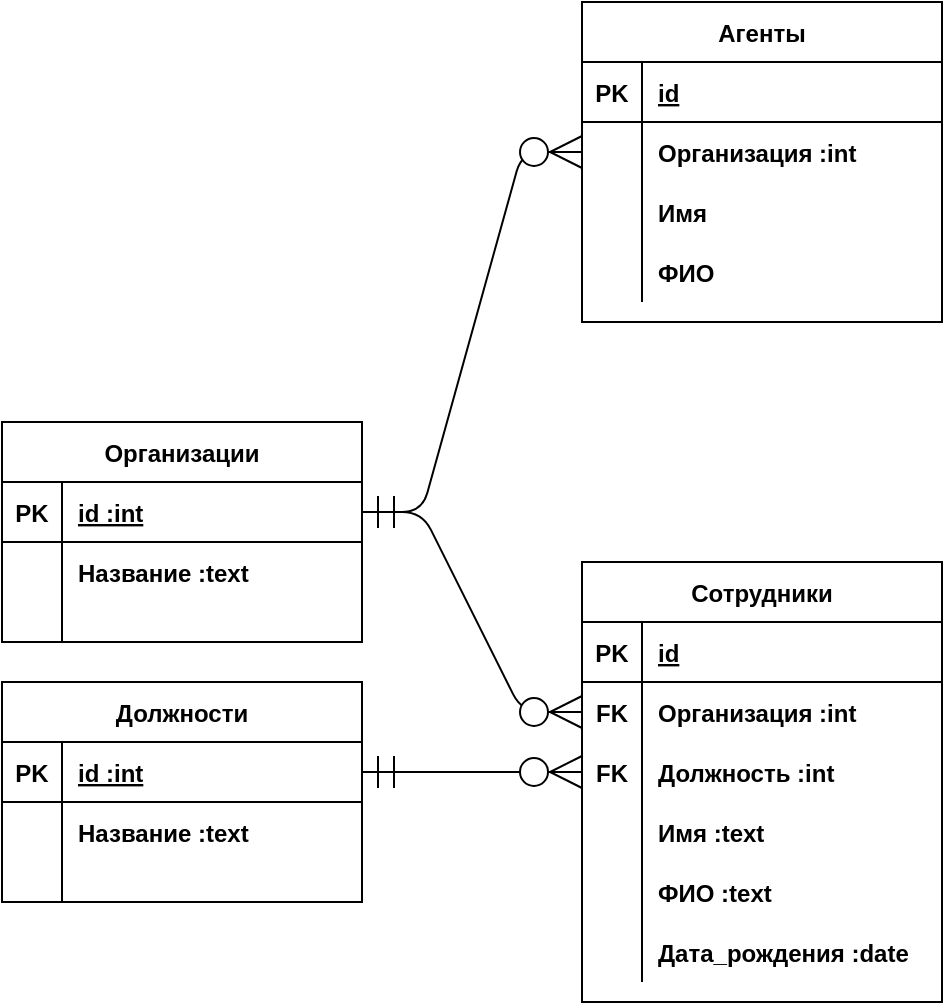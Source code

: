 <mxfile version="15.3.4" type="github">
  <diagram name="Page-1" id="e56a1550-8fbb-45ad-956c-1786394a9013">
    <mxGraphModel dx="2138" dy="567" grid="1" gridSize="10" guides="1" tooltips="1" connect="1" arrows="1" fold="1" page="1" pageScale="1" pageWidth="1100" pageHeight="850" background="none" math="0" shadow="0">
      <root>
        <mxCell id="0" />
        <mxCell id="1" parent="0" />
        <mxCell id="j9hjLksEDI7PFmG2NVxO-1" value="Агенты" style="shape=table;startSize=30;container=1;collapsible=1;childLayout=tableLayout;fixedRows=1;rowLines=0;fontStyle=1;align=center;resizeLast=1;hachureGap=4;pointerEvents=0;" vertex="1" parent="1">
          <mxGeometry x="40" y="40" width="180" height="160" as="geometry" />
        </mxCell>
        <mxCell id="j9hjLksEDI7PFmG2NVxO-2" value="" style="shape=partialRectangle;collapsible=0;dropTarget=0;pointerEvents=0;fillColor=none;top=0;left=0;bottom=1;right=0;points=[[0,0.5],[1,0.5]];portConstraint=eastwest;" vertex="1" parent="j9hjLksEDI7PFmG2NVxO-1">
          <mxGeometry y="30" width="180" height="30" as="geometry" />
        </mxCell>
        <mxCell id="j9hjLksEDI7PFmG2NVxO-3" value="PK" style="shape=partialRectangle;connectable=0;fillColor=none;top=0;left=0;bottom=0;right=0;fontStyle=1;overflow=hidden;" vertex="1" parent="j9hjLksEDI7PFmG2NVxO-2">
          <mxGeometry width="30" height="30" as="geometry">
            <mxRectangle width="30" height="30" as="alternateBounds" />
          </mxGeometry>
        </mxCell>
        <mxCell id="j9hjLksEDI7PFmG2NVxO-4" value="id" style="shape=partialRectangle;connectable=0;fillColor=none;top=0;left=0;bottom=0;right=0;align=left;spacingLeft=6;fontStyle=5;overflow=hidden;" vertex="1" parent="j9hjLksEDI7PFmG2NVxO-2">
          <mxGeometry x="30" width="150" height="30" as="geometry">
            <mxRectangle width="150" height="30" as="alternateBounds" />
          </mxGeometry>
        </mxCell>
        <mxCell id="j9hjLksEDI7PFmG2NVxO-5" value="" style="shape=partialRectangle;collapsible=0;dropTarget=0;pointerEvents=0;fillColor=none;top=0;left=0;bottom=0;right=0;points=[[0,0.5],[1,0.5]];portConstraint=eastwest;" vertex="1" parent="j9hjLksEDI7PFmG2NVxO-1">
          <mxGeometry y="60" width="180" height="30" as="geometry" />
        </mxCell>
        <mxCell id="j9hjLksEDI7PFmG2NVxO-6" value="" style="shape=partialRectangle;connectable=0;fillColor=none;top=0;left=0;bottom=0;right=0;editable=1;overflow=hidden;" vertex="1" parent="j9hjLksEDI7PFmG2NVxO-5">
          <mxGeometry width="30" height="30" as="geometry">
            <mxRectangle width="30" height="30" as="alternateBounds" />
          </mxGeometry>
        </mxCell>
        <mxCell id="j9hjLksEDI7PFmG2NVxO-7" value="Организация :int" style="shape=partialRectangle;connectable=0;fillColor=none;top=0;left=0;bottom=0;right=0;align=left;spacingLeft=6;overflow=hidden;fontStyle=1" vertex="1" parent="j9hjLksEDI7PFmG2NVxO-5">
          <mxGeometry x="30" width="150" height="30" as="geometry">
            <mxRectangle width="150" height="30" as="alternateBounds" />
          </mxGeometry>
        </mxCell>
        <mxCell id="j9hjLksEDI7PFmG2NVxO-8" value="" style="shape=partialRectangle;collapsible=0;dropTarget=0;pointerEvents=0;fillColor=none;top=0;left=0;bottom=0;right=0;points=[[0,0.5],[1,0.5]];portConstraint=eastwest;" vertex="1" parent="j9hjLksEDI7PFmG2NVxO-1">
          <mxGeometry y="90" width="180" height="30" as="geometry" />
        </mxCell>
        <mxCell id="j9hjLksEDI7PFmG2NVxO-9" value="" style="shape=partialRectangle;connectable=0;fillColor=none;top=0;left=0;bottom=0;right=0;editable=1;overflow=hidden;" vertex="1" parent="j9hjLksEDI7PFmG2NVxO-8">
          <mxGeometry width="30" height="30" as="geometry">
            <mxRectangle width="30" height="30" as="alternateBounds" />
          </mxGeometry>
        </mxCell>
        <mxCell id="j9hjLksEDI7PFmG2NVxO-10" value="Имя" style="shape=partialRectangle;connectable=0;fillColor=none;top=0;left=0;bottom=0;right=0;align=left;spacingLeft=6;overflow=hidden;fontStyle=1" vertex="1" parent="j9hjLksEDI7PFmG2NVxO-8">
          <mxGeometry x="30" width="150" height="30" as="geometry">
            <mxRectangle width="150" height="30" as="alternateBounds" />
          </mxGeometry>
        </mxCell>
        <mxCell id="j9hjLksEDI7PFmG2NVxO-11" value="" style="shape=partialRectangle;collapsible=0;dropTarget=0;pointerEvents=0;fillColor=none;top=0;left=0;bottom=0;right=0;points=[[0,0.5],[1,0.5]];portConstraint=eastwest;" vertex="1" parent="j9hjLksEDI7PFmG2NVxO-1">
          <mxGeometry y="120" width="180" height="30" as="geometry" />
        </mxCell>
        <mxCell id="j9hjLksEDI7PFmG2NVxO-12" value="" style="shape=partialRectangle;connectable=0;fillColor=none;top=0;left=0;bottom=0;right=0;editable=1;overflow=hidden;" vertex="1" parent="j9hjLksEDI7PFmG2NVxO-11">
          <mxGeometry width="30" height="30" as="geometry">
            <mxRectangle width="30" height="30" as="alternateBounds" />
          </mxGeometry>
        </mxCell>
        <mxCell id="j9hjLksEDI7PFmG2NVxO-13" value="ФИО" style="shape=partialRectangle;connectable=0;fillColor=none;top=0;left=0;bottom=0;right=0;align=left;spacingLeft=6;overflow=hidden;fontStyle=1" vertex="1" parent="j9hjLksEDI7PFmG2NVxO-11">
          <mxGeometry x="30" width="150" height="30" as="geometry">
            <mxRectangle width="150" height="30" as="alternateBounds" />
          </mxGeometry>
        </mxCell>
        <mxCell id="j9hjLksEDI7PFmG2NVxO-14" value="Сотрудники" style="shape=table;startSize=30;container=1;collapsible=1;childLayout=tableLayout;fixedRows=1;rowLines=0;fontStyle=1;align=center;resizeLast=1;hachureGap=4;pointerEvents=0;" vertex="1" parent="1">
          <mxGeometry x="40" y="320" width="180" height="220" as="geometry" />
        </mxCell>
        <mxCell id="j9hjLksEDI7PFmG2NVxO-15" value="" style="shape=partialRectangle;collapsible=0;dropTarget=0;pointerEvents=0;fillColor=none;top=0;left=0;bottom=1;right=0;points=[[0,0.5],[1,0.5]];portConstraint=eastwest;" vertex="1" parent="j9hjLksEDI7PFmG2NVxO-14">
          <mxGeometry y="30" width="180" height="30" as="geometry" />
        </mxCell>
        <mxCell id="j9hjLksEDI7PFmG2NVxO-16" value="PK" style="shape=partialRectangle;connectable=0;fillColor=none;top=0;left=0;bottom=0;right=0;fontStyle=1;overflow=hidden;" vertex="1" parent="j9hjLksEDI7PFmG2NVxO-15">
          <mxGeometry width="30" height="30" as="geometry">
            <mxRectangle width="30" height="30" as="alternateBounds" />
          </mxGeometry>
        </mxCell>
        <mxCell id="j9hjLksEDI7PFmG2NVxO-17" value="id" style="shape=partialRectangle;connectable=0;fillColor=none;top=0;left=0;bottom=0;right=0;align=left;spacingLeft=6;fontStyle=5;overflow=hidden;" vertex="1" parent="j9hjLksEDI7PFmG2NVxO-15">
          <mxGeometry x="30" width="150" height="30" as="geometry">
            <mxRectangle width="150" height="30" as="alternateBounds" />
          </mxGeometry>
        </mxCell>
        <mxCell id="j9hjLksEDI7PFmG2NVxO-18" value="" style="shape=partialRectangle;collapsible=0;dropTarget=0;pointerEvents=0;fillColor=none;top=0;left=0;bottom=0;right=0;points=[[0,0.5],[1,0.5]];portConstraint=eastwest;" vertex="1" parent="j9hjLksEDI7PFmG2NVxO-14">
          <mxGeometry y="60" width="180" height="30" as="geometry" />
        </mxCell>
        <mxCell id="j9hjLksEDI7PFmG2NVxO-19" value="FK" style="shape=partialRectangle;connectable=0;fillColor=none;top=0;left=0;bottom=0;right=0;editable=1;overflow=hidden;fontStyle=1" vertex="1" parent="j9hjLksEDI7PFmG2NVxO-18">
          <mxGeometry width="30" height="30" as="geometry">
            <mxRectangle width="30" height="30" as="alternateBounds" />
          </mxGeometry>
        </mxCell>
        <mxCell id="j9hjLksEDI7PFmG2NVxO-20" value="Организация :int" style="shape=partialRectangle;connectable=0;fillColor=none;top=0;left=0;bottom=0;right=0;align=left;spacingLeft=6;overflow=hidden;fontStyle=1" vertex="1" parent="j9hjLksEDI7PFmG2NVxO-18">
          <mxGeometry x="30" width="150" height="30" as="geometry">
            <mxRectangle width="150" height="30" as="alternateBounds" />
          </mxGeometry>
        </mxCell>
        <mxCell id="j9hjLksEDI7PFmG2NVxO-21" value="" style="shape=partialRectangle;collapsible=0;dropTarget=0;pointerEvents=0;fillColor=none;top=0;left=0;bottom=0;right=0;points=[[0,0.5],[1,0.5]];portConstraint=eastwest;" vertex="1" parent="j9hjLksEDI7PFmG2NVxO-14">
          <mxGeometry y="90" width="180" height="30" as="geometry" />
        </mxCell>
        <mxCell id="j9hjLksEDI7PFmG2NVxO-22" value="FK" style="shape=partialRectangle;connectable=0;fillColor=none;top=0;left=0;bottom=0;right=0;editable=1;overflow=hidden;fontStyle=1" vertex="1" parent="j9hjLksEDI7PFmG2NVxO-21">
          <mxGeometry width="30" height="30" as="geometry">
            <mxRectangle width="30" height="30" as="alternateBounds" />
          </mxGeometry>
        </mxCell>
        <mxCell id="j9hjLksEDI7PFmG2NVxO-23" value="Должность :int" style="shape=partialRectangle;connectable=0;fillColor=none;top=0;left=0;bottom=0;right=0;align=left;spacingLeft=6;overflow=hidden;fontStyle=1" vertex="1" parent="j9hjLksEDI7PFmG2NVxO-21">
          <mxGeometry x="30" width="150" height="30" as="geometry">
            <mxRectangle width="150" height="30" as="alternateBounds" />
          </mxGeometry>
        </mxCell>
        <mxCell id="j9hjLksEDI7PFmG2NVxO-24" value="" style="shape=partialRectangle;collapsible=0;dropTarget=0;pointerEvents=0;fillColor=none;top=0;left=0;bottom=0;right=0;points=[[0,0.5],[1,0.5]];portConstraint=eastwest;" vertex="1" parent="j9hjLksEDI7PFmG2NVxO-14">
          <mxGeometry y="120" width="180" height="30" as="geometry" />
        </mxCell>
        <mxCell id="j9hjLksEDI7PFmG2NVxO-25" value="" style="shape=partialRectangle;connectable=0;fillColor=none;top=0;left=0;bottom=0;right=0;editable=1;overflow=hidden;" vertex="1" parent="j9hjLksEDI7PFmG2NVxO-24">
          <mxGeometry width="30" height="30" as="geometry">
            <mxRectangle width="30" height="30" as="alternateBounds" />
          </mxGeometry>
        </mxCell>
        <mxCell id="j9hjLksEDI7PFmG2NVxO-26" value="Имя :text" style="shape=partialRectangle;connectable=0;fillColor=none;top=0;left=0;bottom=0;right=0;align=left;spacingLeft=6;overflow=hidden;fontStyle=1" vertex="1" parent="j9hjLksEDI7PFmG2NVxO-24">
          <mxGeometry x="30" width="150" height="30" as="geometry">
            <mxRectangle width="150" height="30" as="alternateBounds" />
          </mxGeometry>
        </mxCell>
        <mxCell id="j9hjLksEDI7PFmG2NVxO-27" value="" style="shape=partialRectangle;collapsible=0;dropTarget=0;pointerEvents=0;fillColor=none;top=0;left=0;bottom=0;right=0;points=[[0,0.5],[1,0.5]];portConstraint=eastwest;" vertex="1" parent="j9hjLksEDI7PFmG2NVxO-14">
          <mxGeometry y="150" width="180" height="30" as="geometry" />
        </mxCell>
        <mxCell id="j9hjLksEDI7PFmG2NVxO-28" value="" style="shape=partialRectangle;connectable=0;fillColor=none;top=0;left=0;bottom=0;right=0;editable=1;overflow=hidden;" vertex="1" parent="j9hjLksEDI7PFmG2NVxO-27">
          <mxGeometry width="30" height="30" as="geometry">
            <mxRectangle width="30" height="30" as="alternateBounds" />
          </mxGeometry>
        </mxCell>
        <mxCell id="j9hjLksEDI7PFmG2NVxO-29" value="ФИО :text" style="shape=partialRectangle;connectable=0;fillColor=none;top=0;left=0;bottom=0;right=0;align=left;spacingLeft=6;overflow=hidden;fontStyle=1" vertex="1" parent="j9hjLksEDI7PFmG2NVxO-27">
          <mxGeometry x="30" width="150" height="30" as="geometry">
            <mxRectangle width="150" height="30" as="alternateBounds" />
          </mxGeometry>
        </mxCell>
        <mxCell id="j9hjLksEDI7PFmG2NVxO-30" value="" style="shape=partialRectangle;collapsible=0;dropTarget=0;pointerEvents=0;fillColor=none;top=0;left=0;bottom=0;right=0;points=[[0,0.5],[1,0.5]];portConstraint=eastwest;" vertex="1" parent="j9hjLksEDI7PFmG2NVxO-14">
          <mxGeometry y="180" width="180" height="30" as="geometry" />
        </mxCell>
        <mxCell id="j9hjLksEDI7PFmG2NVxO-31" value="" style="shape=partialRectangle;connectable=0;fillColor=none;top=0;left=0;bottom=0;right=0;editable=1;overflow=hidden;" vertex="1" parent="j9hjLksEDI7PFmG2NVxO-30">
          <mxGeometry width="30" height="30" as="geometry">
            <mxRectangle width="30" height="30" as="alternateBounds" />
          </mxGeometry>
        </mxCell>
        <mxCell id="j9hjLksEDI7PFmG2NVxO-32" value="Дата_рождения :date" style="shape=partialRectangle;connectable=0;fillColor=none;top=0;left=0;bottom=0;right=0;align=left;spacingLeft=6;overflow=hidden;fontStyle=1" vertex="1" parent="j9hjLksEDI7PFmG2NVxO-30">
          <mxGeometry x="30" width="150" height="30" as="geometry">
            <mxRectangle width="150" height="30" as="alternateBounds" />
          </mxGeometry>
        </mxCell>
        <mxCell id="j9hjLksEDI7PFmG2NVxO-33" value="Должности" style="shape=table;startSize=30;container=1;collapsible=1;childLayout=tableLayout;fixedRows=1;rowLines=0;fontStyle=1;align=center;resizeLast=1;hachureGap=4;pointerEvents=0;" vertex="1" parent="1">
          <mxGeometry x="-250" y="380" width="180" height="110" as="geometry" />
        </mxCell>
        <mxCell id="j9hjLksEDI7PFmG2NVxO-34" value="" style="shape=partialRectangle;collapsible=0;dropTarget=0;pointerEvents=0;fillColor=none;top=0;left=0;bottom=1;right=0;points=[[0,0.5],[1,0.5]];portConstraint=eastwest;" vertex="1" parent="j9hjLksEDI7PFmG2NVxO-33">
          <mxGeometry y="30" width="180" height="30" as="geometry" />
        </mxCell>
        <mxCell id="j9hjLksEDI7PFmG2NVxO-35" value="PK" style="shape=partialRectangle;connectable=0;fillColor=none;top=0;left=0;bottom=0;right=0;fontStyle=1;overflow=hidden;" vertex="1" parent="j9hjLksEDI7PFmG2NVxO-34">
          <mxGeometry width="30" height="30" as="geometry">
            <mxRectangle width="30" height="30" as="alternateBounds" />
          </mxGeometry>
        </mxCell>
        <mxCell id="j9hjLksEDI7PFmG2NVxO-36" value="id :int" style="shape=partialRectangle;connectable=0;fillColor=none;top=0;left=0;bottom=0;right=0;align=left;spacingLeft=6;fontStyle=5;overflow=hidden;" vertex="1" parent="j9hjLksEDI7PFmG2NVxO-34">
          <mxGeometry x="30" width="150" height="30" as="geometry">
            <mxRectangle width="150" height="30" as="alternateBounds" />
          </mxGeometry>
        </mxCell>
        <mxCell id="j9hjLksEDI7PFmG2NVxO-37" value="" style="shape=partialRectangle;collapsible=0;dropTarget=0;pointerEvents=0;fillColor=none;top=0;left=0;bottom=0;right=0;points=[[0,0.5],[1,0.5]];portConstraint=eastwest;" vertex="1" parent="j9hjLksEDI7PFmG2NVxO-33">
          <mxGeometry y="60" width="180" height="30" as="geometry" />
        </mxCell>
        <mxCell id="j9hjLksEDI7PFmG2NVxO-38" value="" style="shape=partialRectangle;connectable=0;fillColor=none;top=0;left=0;bottom=0;right=0;editable=1;overflow=hidden;" vertex="1" parent="j9hjLksEDI7PFmG2NVxO-37">
          <mxGeometry width="30" height="30" as="geometry">
            <mxRectangle width="30" height="30" as="alternateBounds" />
          </mxGeometry>
        </mxCell>
        <mxCell id="j9hjLksEDI7PFmG2NVxO-39" value="Название :text" style="shape=partialRectangle;connectable=0;fillColor=none;top=0;left=0;bottom=0;right=0;align=left;spacingLeft=6;overflow=hidden;fontStyle=1" vertex="1" parent="j9hjLksEDI7PFmG2NVxO-37">
          <mxGeometry x="30" width="150" height="30" as="geometry">
            <mxRectangle width="150" height="30" as="alternateBounds" />
          </mxGeometry>
        </mxCell>
        <mxCell id="j9hjLksEDI7PFmG2NVxO-43" value="" style="shape=partialRectangle;collapsible=0;dropTarget=0;pointerEvents=0;fillColor=none;top=0;left=0;bottom=0;right=0;points=[[0,0.5],[1,0.5]];portConstraint=eastwest;" vertex="1" parent="j9hjLksEDI7PFmG2NVxO-33">
          <mxGeometry y="90" width="180" height="20" as="geometry" />
        </mxCell>
        <mxCell id="j9hjLksEDI7PFmG2NVxO-44" value="" style="shape=partialRectangle;connectable=0;fillColor=none;top=0;left=0;bottom=0;right=0;editable=1;overflow=hidden;" vertex="1" parent="j9hjLksEDI7PFmG2NVxO-43">
          <mxGeometry width="30" height="20" as="geometry">
            <mxRectangle width="30" height="20" as="alternateBounds" />
          </mxGeometry>
        </mxCell>
        <mxCell id="j9hjLksEDI7PFmG2NVxO-45" value="" style="shape=partialRectangle;connectable=0;fillColor=none;top=0;left=0;bottom=0;right=0;align=left;spacingLeft=6;overflow=hidden;" vertex="1" parent="j9hjLksEDI7PFmG2NVxO-43">
          <mxGeometry x="30" width="150" height="20" as="geometry">
            <mxRectangle width="150" height="20" as="alternateBounds" />
          </mxGeometry>
        </mxCell>
        <mxCell id="j9hjLksEDI7PFmG2NVxO-47" value="" style="edgeStyle=entityRelationEdgeStyle;fontSize=12;html=1;endArrow=ERzeroToMany;startArrow=ERmandOne;startSize=14;endSize=14;sourcePerimeterSpacing=0;targetPerimeterSpacing=0;strokeColor=default;" edge="1" parent="1" source="j9hjLksEDI7PFmG2NVxO-34" target="j9hjLksEDI7PFmG2NVxO-21">
          <mxGeometry width="100" height="100" relative="1" as="geometry">
            <mxPoint x="110" y="460" as="sourcePoint" />
            <mxPoint x="210" y="360" as="targetPoint" />
          </mxGeometry>
        </mxCell>
        <mxCell id="j9hjLksEDI7PFmG2NVxO-48" value="Организации" style="shape=table;startSize=30;container=1;collapsible=1;childLayout=tableLayout;fixedRows=1;rowLines=0;fontStyle=1;align=center;resizeLast=1;hachureGap=4;pointerEvents=0;" vertex="1" parent="1">
          <mxGeometry x="-250" y="250" width="180" height="110" as="geometry" />
        </mxCell>
        <mxCell id="j9hjLksEDI7PFmG2NVxO-49" value="" style="shape=partialRectangle;collapsible=0;dropTarget=0;pointerEvents=0;fillColor=none;top=0;left=0;bottom=1;right=0;points=[[0,0.5],[1,0.5]];portConstraint=eastwest;" vertex="1" parent="j9hjLksEDI7PFmG2NVxO-48">
          <mxGeometry y="30" width="180" height="30" as="geometry" />
        </mxCell>
        <mxCell id="j9hjLksEDI7PFmG2NVxO-50" value="PK" style="shape=partialRectangle;connectable=0;fillColor=none;top=0;left=0;bottom=0;right=0;fontStyle=1;overflow=hidden;" vertex="1" parent="j9hjLksEDI7PFmG2NVxO-49">
          <mxGeometry width="30" height="30" as="geometry">
            <mxRectangle width="30" height="30" as="alternateBounds" />
          </mxGeometry>
        </mxCell>
        <mxCell id="j9hjLksEDI7PFmG2NVxO-51" value="id :int" style="shape=partialRectangle;connectable=0;fillColor=none;top=0;left=0;bottom=0;right=0;align=left;spacingLeft=6;fontStyle=5;overflow=hidden;" vertex="1" parent="j9hjLksEDI7PFmG2NVxO-49">
          <mxGeometry x="30" width="150" height="30" as="geometry">
            <mxRectangle width="150" height="30" as="alternateBounds" />
          </mxGeometry>
        </mxCell>
        <mxCell id="j9hjLksEDI7PFmG2NVxO-52" value="" style="shape=partialRectangle;collapsible=0;dropTarget=0;pointerEvents=0;fillColor=none;top=0;left=0;bottom=0;right=0;points=[[0,0.5],[1,0.5]];portConstraint=eastwest;" vertex="1" parent="j9hjLksEDI7PFmG2NVxO-48">
          <mxGeometry y="60" width="180" height="30" as="geometry" />
        </mxCell>
        <mxCell id="j9hjLksEDI7PFmG2NVxO-53" value="" style="shape=partialRectangle;connectable=0;fillColor=none;top=0;left=0;bottom=0;right=0;editable=1;overflow=hidden;" vertex="1" parent="j9hjLksEDI7PFmG2NVxO-52">
          <mxGeometry width="30" height="30" as="geometry">
            <mxRectangle width="30" height="30" as="alternateBounds" />
          </mxGeometry>
        </mxCell>
        <mxCell id="j9hjLksEDI7PFmG2NVxO-54" value="Название :text" style="shape=partialRectangle;connectable=0;fillColor=none;top=0;left=0;bottom=0;right=0;align=left;spacingLeft=6;overflow=hidden;fontStyle=1" vertex="1" parent="j9hjLksEDI7PFmG2NVxO-52">
          <mxGeometry x="30" width="150" height="30" as="geometry">
            <mxRectangle width="150" height="30" as="alternateBounds" />
          </mxGeometry>
        </mxCell>
        <mxCell id="j9hjLksEDI7PFmG2NVxO-55" value="" style="shape=partialRectangle;collapsible=0;dropTarget=0;pointerEvents=0;fillColor=none;top=0;left=0;bottom=0;right=0;points=[[0,0.5],[1,0.5]];portConstraint=eastwest;" vertex="1" parent="j9hjLksEDI7PFmG2NVxO-48">
          <mxGeometry y="90" width="180" height="20" as="geometry" />
        </mxCell>
        <mxCell id="j9hjLksEDI7PFmG2NVxO-56" value="" style="shape=partialRectangle;connectable=0;fillColor=none;top=0;left=0;bottom=0;right=0;editable=1;overflow=hidden;" vertex="1" parent="j9hjLksEDI7PFmG2NVxO-55">
          <mxGeometry width="30" height="20" as="geometry">
            <mxRectangle width="30" height="20" as="alternateBounds" />
          </mxGeometry>
        </mxCell>
        <mxCell id="j9hjLksEDI7PFmG2NVxO-57" value="" style="shape=partialRectangle;connectable=0;fillColor=none;top=0;left=0;bottom=0;right=0;align=left;spacingLeft=6;overflow=hidden;" vertex="1" parent="j9hjLksEDI7PFmG2NVxO-55">
          <mxGeometry x="30" width="150" height="20" as="geometry">
            <mxRectangle width="150" height="20" as="alternateBounds" />
          </mxGeometry>
        </mxCell>
        <mxCell id="j9hjLksEDI7PFmG2NVxO-58" value="" style="edgeStyle=entityRelationEdgeStyle;fontSize=12;html=1;endArrow=ERzeroToMany;startArrow=ERmandOne;startSize=14;endSize=14;sourcePerimeterSpacing=0;targetPerimeterSpacing=0;strokeColor=default;" edge="1" parent="1" source="j9hjLksEDI7PFmG2NVxO-49" target="j9hjLksEDI7PFmG2NVxO-18">
          <mxGeometry width="100" height="100" relative="1" as="geometry">
            <mxPoint x="-60" y="435" as="sourcePoint" />
            <mxPoint x="50" y="435" as="targetPoint" />
          </mxGeometry>
        </mxCell>
        <mxCell id="j9hjLksEDI7PFmG2NVxO-60" value="" style="edgeStyle=entityRelationEdgeStyle;fontSize=12;html=1;endArrow=ERzeroToMany;startArrow=ERmandOne;startSize=14;endSize=14;sourcePerimeterSpacing=0;targetPerimeterSpacing=0;strokeColor=default;" edge="1" parent="1" source="j9hjLksEDI7PFmG2NVxO-49" target="j9hjLksEDI7PFmG2NVxO-5">
          <mxGeometry width="100" height="100" relative="1" as="geometry">
            <mxPoint x="-60" y="305" as="sourcePoint" />
            <mxPoint x="50" y="405" as="targetPoint" />
          </mxGeometry>
        </mxCell>
      </root>
    </mxGraphModel>
  </diagram>
</mxfile>
